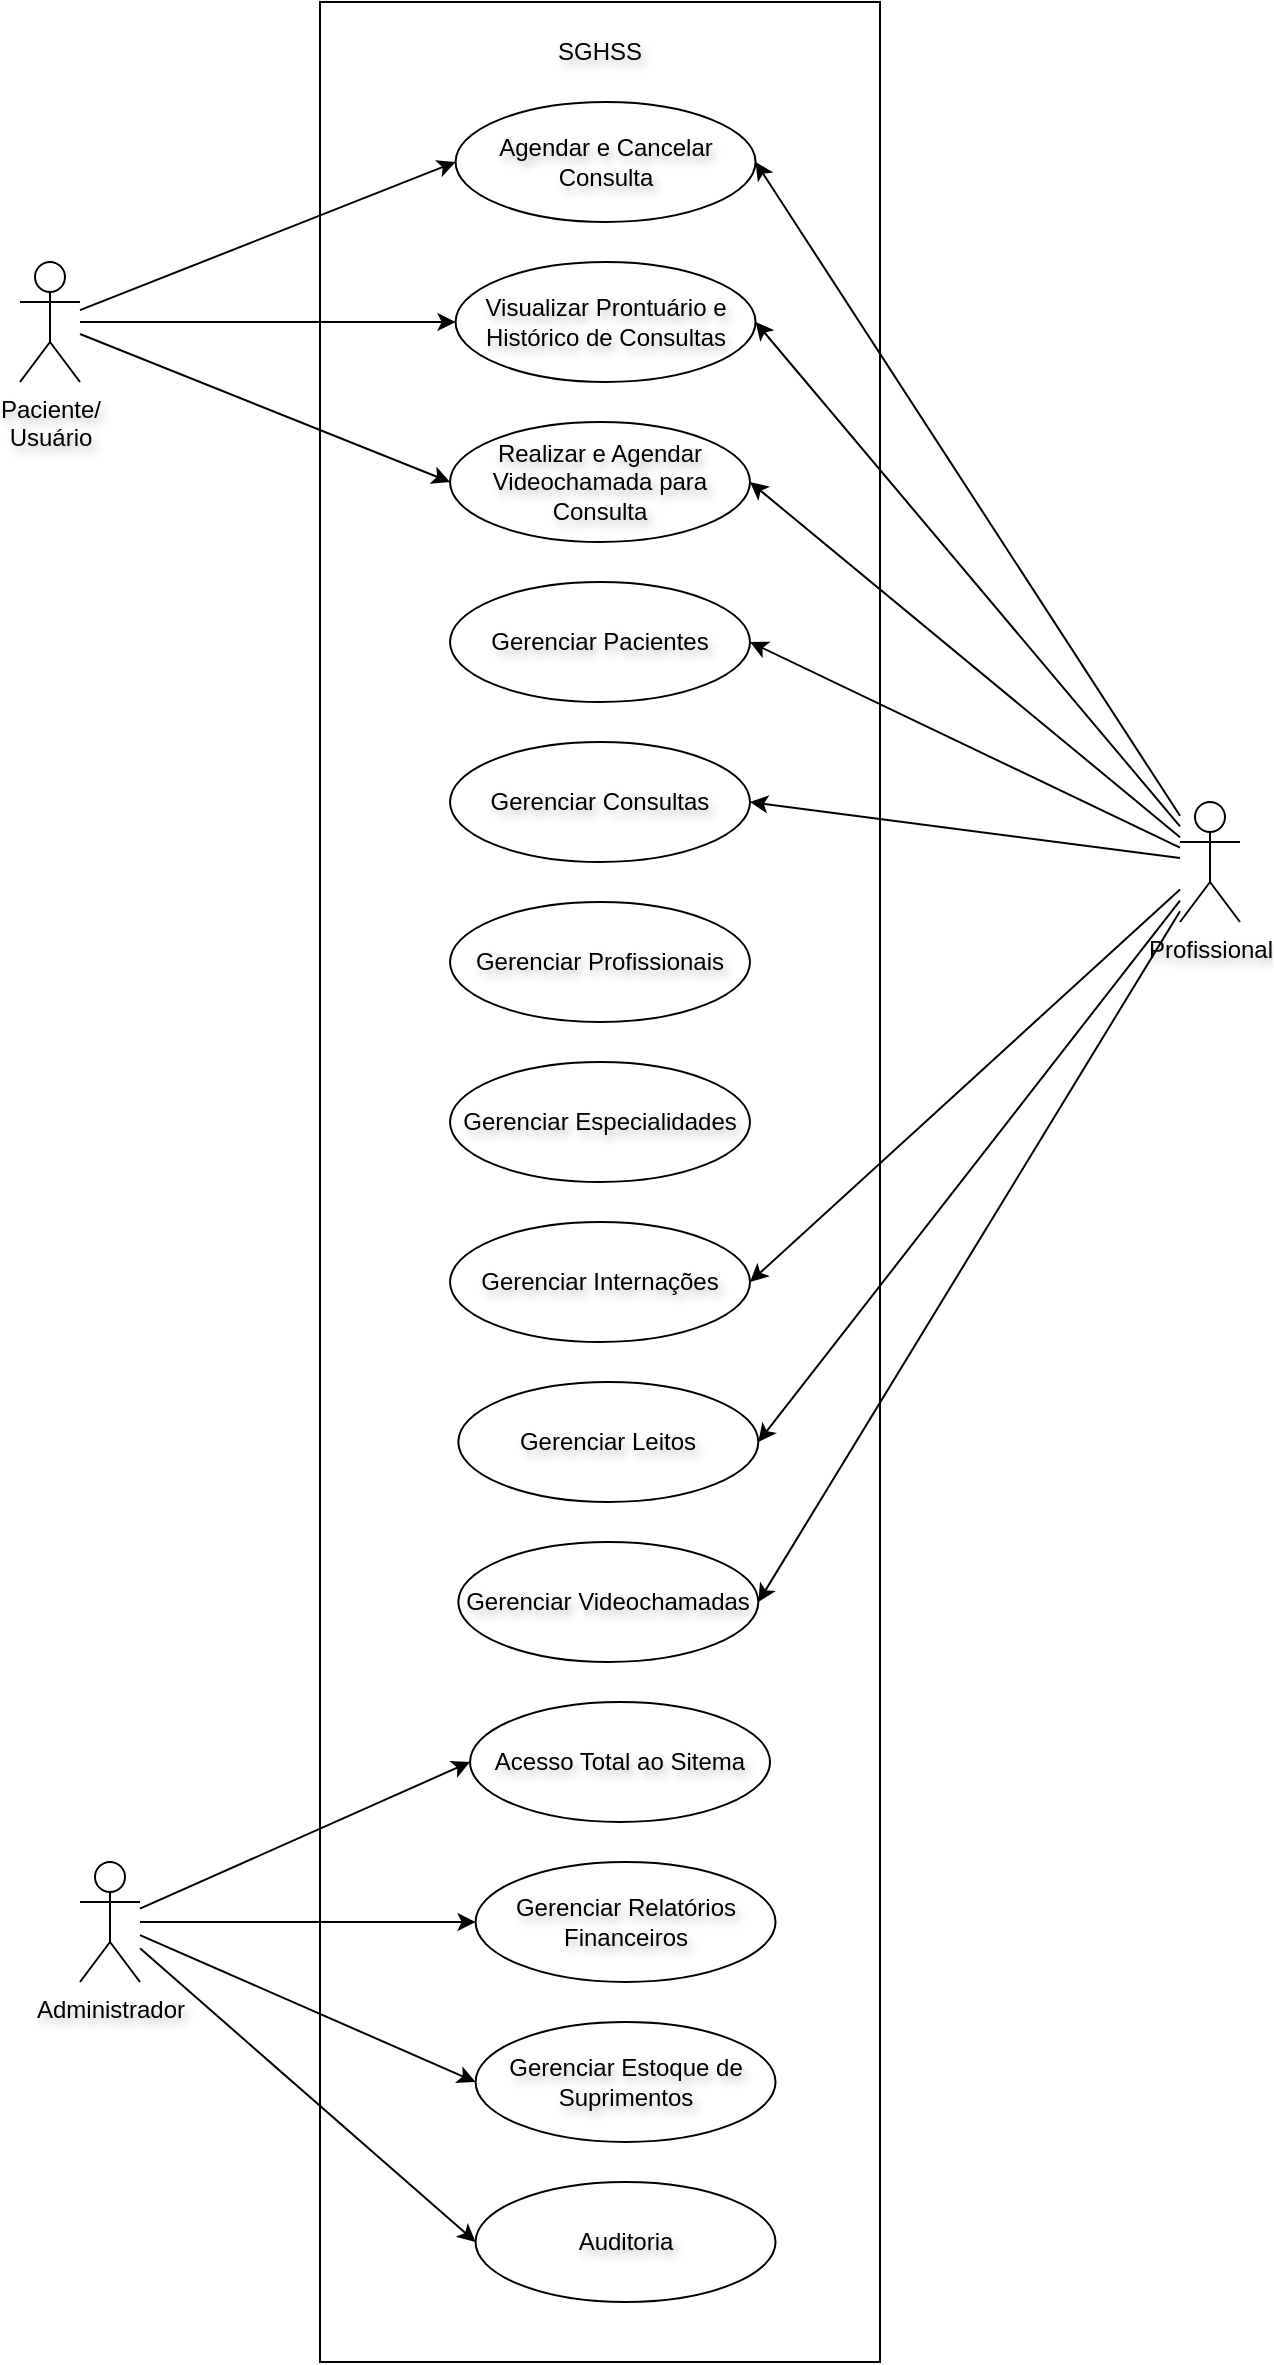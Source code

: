 <mxfile version="26.0.16" pages="3">
  <diagram id="SGHSS-UML" name="Casos de Uso">
    <mxGraphModel dx="2049" dy="1194" grid="1" gridSize="10" guides="1" tooltips="1" connect="1" arrows="1" fold="1" page="1" pageScale="1" pageWidth="1280" pageHeight="720" background="#FFFFFF" math="0" shadow="0">
      <root>
        <mxCell id="0" />
        <mxCell id="1" parent="0" />
        <mxCell id="Sistema" value="" style="shape=rectangle;whiteSpace=wrap;html=1;rounded=0;fillColor=none;container=0;textShadow=1;" parent="1" vertex="1">
          <mxGeometry x="485" y="60" width="280" height="1180" as="geometry" />
        </mxCell>
        <mxCell id="r-8o18aVzDsnnNjUOVpe-4" value="Paciente/&lt;br&gt;Usuário" style="shape=umlActor;verticalLabelPosition=bottom;verticalAlign=top;html=1;outlineConnect=0;fillColor=none;textShadow=1;" parent="1" vertex="1">
          <mxGeometry x="335" y="190" width="30" height="60" as="geometry" />
        </mxCell>
        <mxCell id="r-8o18aVzDsnnNjUOVpe-6" value="Administrador" style="shape=umlActor;verticalLabelPosition=bottom;verticalAlign=top;html=1;outlineConnect=0;fillColor=none;textShadow=1;" parent="1" vertex="1">
          <mxGeometry x="365" y="990" width="30" height="60" as="geometry" />
        </mxCell>
        <mxCell id="r-8o18aVzDsnnNjUOVpe-7" value="Profissional" style="shape=umlActor;verticalLabelPosition=bottom;verticalAlign=top;html=1;outlineConnect=0;fillColor=none;textShadow=1;" parent="1" vertex="1">
          <mxGeometry x="915" y="460" width="30" height="60" as="geometry" />
        </mxCell>
        <mxCell id="r-8o18aVzDsnnNjUOVpe-11" value="" style="endArrow=classic;html=1;rounded=0;entryX=0;entryY=0.5;entryDx=0;entryDy=0;textShadow=1;" parent="1" source="r-8o18aVzDsnnNjUOVpe-4" target="AgendarConsulta" edge="1">
          <mxGeometry width="50" height="50" relative="1" as="geometry">
            <mxPoint x="465" y="160" as="sourcePoint" />
            <mxPoint x="515" y="110" as="targetPoint" />
          </mxGeometry>
        </mxCell>
        <mxCell id="AgendarConsulta" value="Agendar e Cancelar Consulta" style="ellipse;whiteSpace=wrap;html=1;textShadow=1;fillColor=none;" parent="1" vertex="1">
          <mxGeometry x="552.774" y="110" width="150" height="60" as="geometry" />
        </mxCell>
        <mxCell id="CancelarConsulta" value="Visualizar Prontuário e Histórico de Consultas" style="ellipse;whiteSpace=wrap;html=1;fillColor=none;textShadow=1;" parent="1" vertex="1">
          <mxGeometry x="552.774" y="190" width="150" height="60" as="geometry" />
        </mxCell>
        <mxCell id="r-8o18aVzDsnnNjUOVpe-2" value="SGHSS" style="text;html=1;align=center;verticalAlign=middle;whiteSpace=wrap;rounded=0;textShadow=1;" parent="1" vertex="1">
          <mxGeometry x="562.778" y="70" width="124.444" height="30" as="geometry" />
        </mxCell>
        <mxCell id="r-8o18aVzDsnnNjUOVpe-10" value="" style="endArrow=classic;html=1;rounded=0;textShadow=1;" parent="1" source="r-8o18aVzDsnnNjUOVpe-4" edge="1">
          <mxGeometry width="50" height="50" relative="1" as="geometry">
            <mxPoint x="502.77" y="270" as="sourcePoint" />
            <mxPoint x="552.77" y="220" as="targetPoint" />
          </mxGeometry>
        </mxCell>
        <mxCell id="r-8o18aVzDsnnNjUOVpe-12" value="Gerenciar Consultas" style="ellipse;whiteSpace=wrap;html=1;textShadow=1;fillColor=none;" parent="1" vertex="1">
          <mxGeometry x="550.004" y="430" width="150" height="60" as="geometry" />
        </mxCell>
        <mxCell id="r-8o18aVzDsnnNjUOVpe-13" value="Gerenciar Pacientes" style="ellipse;whiteSpace=wrap;html=1;fillColor=none;textShadow=1;" parent="1" vertex="1">
          <mxGeometry x="550.004" y="350" width="150" height="60" as="geometry" />
        </mxCell>
        <mxCell id="r-8o18aVzDsnnNjUOVpe-20" value="Auditoria" style="ellipse;whiteSpace=wrap;html=1;direction=east;fillColor=none;textShadow=1;" parent="1" vertex="1">
          <mxGeometry x="562.774" y="1150" width="150" height="60" as="geometry" />
        </mxCell>
        <mxCell id="r-8o18aVzDsnnNjUOVpe-21" value="Gerenciar Estoque de Suprimentos" style="ellipse;whiteSpace=wrap;html=1;fillColor=none;direction=east;textShadow=1;" parent="1" vertex="1">
          <mxGeometry x="562.774" y="1070" width="150" height="60" as="geometry" />
        </mxCell>
        <mxCell id="r-8o18aVzDsnnNjUOVpe-24" value="Realizar e Agendar Videochamada para Consulta" style="ellipse;whiteSpace=wrap;html=1;textShadow=1;fillColor=none;" parent="1" vertex="1">
          <mxGeometry x="550.004" y="270" width="150" height="60" as="geometry" />
        </mxCell>
        <mxCell id="r-8o18aVzDsnnNjUOVpe-25" value="Gerenciar&amp;nbsp;&lt;span style=&quot;background-color: transparent; color: light-dark(rgb(0, 0, 0), rgb(255, 255, 255));&quot;&gt;Videochamadas&lt;/span&gt;" style="ellipse;whiteSpace=wrap;html=1;fillColor=none;textShadow=1;" parent="1" vertex="1">
          <mxGeometry x="554.164" y="830" width="150" height="60" as="geometry" />
        </mxCell>
        <mxCell id="r-8o18aVzDsnnNjUOVpe-26" value="" style="endArrow=classic;html=1;rounded=0;entryX=1;entryY=0.5;entryDx=0;entryDy=0;textShadow=1;" parent="1" source="r-8o18aVzDsnnNjUOVpe-7" target="r-8o18aVzDsnnNjUOVpe-13" edge="1">
          <mxGeometry width="50" height="50" relative="1" as="geometry">
            <mxPoint x="787" y="330" as="sourcePoint" />
            <mxPoint x="944.77" y="403" as="targetPoint" />
          </mxGeometry>
        </mxCell>
        <mxCell id="r-8o18aVzDsnnNjUOVpe-27" value="" style="endArrow=classic;html=1;rounded=0;entryX=1;entryY=0.5;entryDx=0;entryDy=0;textShadow=1;" parent="1" source="r-8o18aVzDsnnNjUOVpe-7" target="r-8o18aVzDsnnNjUOVpe-12" edge="1">
          <mxGeometry width="50" height="50" relative="1" as="geometry">
            <mxPoint x="685" y="340" as="sourcePoint" />
            <mxPoint x="832.774" y="340" as="targetPoint" />
          </mxGeometry>
        </mxCell>
        <mxCell id="r-8o18aVzDsnnNjUOVpe-28" value="" style="endArrow=classic;html=1;rounded=0;entryX=1;entryY=0.5;entryDx=0;entryDy=0;textShadow=1;" parent="1" source="r-8o18aVzDsnnNjUOVpe-7" target="CancelarConsulta" edge="1">
          <mxGeometry width="50" height="50" relative="1" as="geometry">
            <mxPoint x="555" y="290" as="sourcePoint" />
            <mxPoint x="702.774" y="220" as="targetPoint" />
          </mxGeometry>
        </mxCell>
        <mxCell id="r-8o18aVzDsnnNjUOVpe-29" value="" style="endArrow=classic;html=1;rounded=0;entryX=1;entryY=0.5;entryDx=0;entryDy=0;textShadow=1;" parent="1" source="r-8o18aVzDsnnNjUOVpe-7" target="AgendarConsulta" edge="1">
          <mxGeometry width="50" height="50" relative="1" as="geometry">
            <mxPoint x="415" y="460" as="sourcePoint" />
            <mxPoint x="563" y="390" as="targetPoint" />
          </mxGeometry>
        </mxCell>
        <mxCell id="r-8o18aVzDsnnNjUOVpe-31" value="" style="endArrow=classic;html=1;rounded=0;entryX=1;entryY=0.5;entryDx=0;entryDy=0;textShadow=1;" parent="1" source="r-8o18aVzDsnnNjUOVpe-7" target="r-8o18aVzDsnnNjUOVpe-24" edge="1">
          <mxGeometry width="50" height="50" relative="1" as="geometry">
            <mxPoint x="845" y="255" as="sourcePoint" />
            <mxPoint x="713" y="390" as="targetPoint" />
          </mxGeometry>
        </mxCell>
        <mxCell id="r-8o18aVzDsnnNjUOVpe-32" value="" style="endArrow=classic;html=1;rounded=0;entryX=1;entryY=0.5;entryDx=0;entryDy=0;textShadow=1;" parent="1" source="r-8o18aVzDsnnNjUOVpe-7" target="r-8o18aVzDsnnNjUOVpe-25" edge="1">
          <mxGeometry width="50" height="50" relative="1" as="geometry">
            <mxPoint x="855" y="390" as="sourcePoint" />
            <mxPoint x="723" y="525" as="targetPoint" />
          </mxGeometry>
        </mxCell>
        <mxCell id="r-8o18aVzDsnnNjUOVpe-33" value="" style="endArrow=classic;html=1;rounded=0;entryX=0;entryY=0.5;entryDx=0;entryDy=0;textShadow=1;" parent="1" source="r-8o18aVzDsnnNjUOVpe-4" target="r-8o18aVzDsnnNjUOVpe-24" edge="1">
          <mxGeometry width="50" height="50" relative="1" as="geometry">
            <mxPoint x="375" y="313" as="sourcePoint" />
            <mxPoint x="532.77" y="450" as="targetPoint" />
          </mxGeometry>
        </mxCell>
        <mxCell id="r-8o18aVzDsnnNjUOVpe-37" value="Gerenciar Relatórios Financeiros" style="ellipse;whiteSpace=wrap;html=1;direction=east;fillColor=none;textShadow=1;" parent="1" vertex="1">
          <mxGeometry x="562.774" y="990" width="150" height="60" as="geometry" />
        </mxCell>
        <mxCell id="r-8o18aVzDsnnNjUOVpe-38" value="Gerenciar Leitos" style="ellipse;whiteSpace=wrap;html=1;fillColor=none;direction=east;textShadow=1;" parent="1" vertex="1">
          <mxGeometry x="554.164" y="750" width="150" height="60" as="geometry" />
        </mxCell>
        <mxCell id="r-8o18aVzDsnnNjUOVpe-39" value="" style="endArrow=classic;html=1;rounded=0;entryX=1;entryY=0.5;entryDx=0;entryDy=0;textShadow=1;" parent="1" source="r-8o18aVzDsnnNjUOVpe-7" target="r-8o18aVzDsnnNjUOVpe-38" edge="1">
          <mxGeometry width="50" height="50" relative="1" as="geometry">
            <mxPoint x="835" y="550" as="sourcePoint" />
            <mxPoint x="885" y="500" as="targetPoint" />
          </mxGeometry>
        </mxCell>
        <mxCell id="r-8o18aVzDsnnNjUOVpe-40" value="" style="endArrow=classic;html=1;rounded=0;entryX=0;entryY=0.5;entryDx=0;entryDy=0;textShadow=1;" parent="1" source="r-8o18aVzDsnnNjUOVpe-6" target="r-8o18aVzDsnnNjUOVpe-20" edge="1">
          <mxGeometry width="50" height="50" relative="1" as="geometry">
            <mxPoint x="435" y="960" as="sourcePoint" />
            <mxPoint x="485" y="910" as="targetPoint" />
          </mxGeometry>
        </mxCell>
        <mxCell id="r-8o18aVzDsnnNjUOVpe-41" value="" style="endArrow=classic;html=1;rounded=0;entryX=0;entryY=0.5;entryDx=0;entryDy=0;textShadow=1;" parent="1" source="r-8o18aVzDsnnNjUOVpe-6" target="r-8o18aVzDsnnNjUOVpe-21" edge="1">
          <mxGeometry width="50" height="50" relative="1" as="geometry">
            <mxPoint x="425" y="910" as="sourcePoint" />
            <mxPoint x="475" y="860" as="targetPoint" />
          </mxGeometry>
        </mxCell>
        <mxCell id="r-8o18aVzDsnnNjUOVpe-42" value="" style="endArrow=classic;html=1;rounded=0;entryX=0;entryY=0.5;entryDx=0;entryDy=0;textShadow=1;" parent="1" source="r-8o18aVzDsnnNjUOVpe-6" target="r-8o18aVzDsnnNjUOVpe-37" edge="1">
          <mxGeometry width="50" height="50" relative="1" as="geometry">
            <mxPoint x="405" y="880" as="sourcePoint" />
            <mxPoint x="455" y="830" as="targetPoint" />
          </mxGeometry>
        </mxCell>
        <mxCell id="r-8o18aVzDsnnNjUOVpe-43" value="Gerenciar Internações" style="ellipse;whiteSpace=wrap;html=1;fillColor=none;direction=east;textShadow=1;" parent="1" vertex="1">
          <mxGeometry x="550.004" y="670" width="150" height="60" as="geometry" />
        </mxCell>
        <mxCell id="r-8o18aVzDsnnNjUOVpe-45" value="" style="endArrow=classic;html=1;rounded=0;entryX=1;entryY=0.5;entryDx=0;entryDy=0;textShadow=1;" parent="1" source="r-8o18aVzDsnnNjUOVpe-7" target="r-8o18aVzDsnnNjUOVpe-43" edge="1">
          <mxGeometry width="50" height="50" relative="1" as="geometry">
            <mxPoint x="835" y="750" as="sourcePoint" />
            <mxPoint x="885" y="700" as="targetPoint" />
          </mxGeometry>
        </mxCell>
        <mxCell id="r-8o18aVzDsnnNjUOVpe-47" value="Acesso Total ao Sitema" style="ellipse;whiteSpace=wrap;html=1;direction=east;fillColor=none;textShadow=1;" parent="1" vertex="1">
          <mxGeometry x="560.004" y="910" width="150" height="60" as="geometry" />
        </mxCell>
        <mxCell id="r-8o18aVzDsnnNjUOVpe-48" value="" style="endArrow=classic;html=1;rounded=0;entryX=0;entryY=0.5;entryDx=0;entryDy=0;textShadow=1;" parent="1" source="r-8o18aVzDsnnNjUOVpe-6" target="r-8o18aVzDsnnNjUOVpe-47" edge="1">
          <mxGeometry width="50" height="50" relative="1" as="geometry">
            <mxPoint x="395" y="980" as="sourcePoint" />
            <mxPoint x="563" y="980" as="targetPoint" />
          </mxGeometry>
        </mxCell>
        <mxCell id="r-8o18aVzDsnnNjUOVpe-49" value="Gerenciar Profissionais" style="ellipse;whiteSpace=wrap;html=1;fillColor=none;direction=east;textShadow=1;" parent="1" vertex="1">
          <mxGeometry x="550.004" y="510" width="150" height="60" as="geometry" />
        </mxCell>
        <mxCell id="r-8o18aVzDsnnNjUOVpe-50" value="Gerenciar Especialidades" style="ellipse;whiteSpace=wrap;html=1;fillColor=none;direction=east;textShadow=1;" parent="1" vertex="1">
          <mxGeometry x="550.004" y="590" width="150" height="60" as="geometry" />
        </mxCell>
      </root>
    </mxGraphModel>
  </diagram>
  <diagram id="fJp1SguRvbFse8xSKxNS" name="DER">
    <mxGraphModel dx="1434" dy="836" grid="1" gridSize="10" guides="1" tooltips="1" connect="1" arrows="1" fold="1" page="1" pageScale="1" pageWidth="827" pageHeight="1169" math="0" shadow="0">
      <root>
        <mxCell id="0" />
        <mxCell id="1" parent="0" />
        <mxCell id="1D2Ccu-RmPsHQYZAjSUT-7" value="Prontuario" style="swimlane;whiteSpace=wrap;html=1;textShadow=1;fillColor=none;" vertex="1" parent="1">
          <mxGeometry x="20" y="325" width="160" height="200" as="geometry" />
        </mxCell>
        <mxCell id="1D2Ccu-RmPsHQYZAjSUT-10" value="&#xa;id : Long&#xa;pacienteId : Long&#xa;historicoMedico : String&#xa;observacoes : String&#xa;diagnostico : String&#xa;tratamento : String&#xa;prescricoes : String&#xa;exames : String&#xa;dataAtualizacao : DateTime&#xa;createdAt : Timestamp&#xa;updatedAt : Timestamp" style="text;align=center;verticalAlign=middle;resizable=0;points=[];autosize=1;strokeColor=none;fillColor=none;textShadow=1;" vertex="1" parent="1D2Ccu-RmPsHQYZAjSUT-7">
          <mxGeometry x="5" y="10" width="150" height="190" as="geometry" />
        </mxCell>
        <mxCell id="1D2Ccu-RmPsHQYZAjSUT-15" style="edgeStyle=orthogonalEdgeStyle;rounded=0;orthogonalLoop=1;jettySize=auto;html=1;entryX=1;entryY=0.5;entryDx=0;entryDy=0;textShadow=1;" edge="1" parent="1" source="1D2Ccu-RmPsHQYZAjSUT-11" target="1D2Ccu-RmPsHQYZAjSUT-7">
          <mxGeometry relative="1" as="geometry" />
        </mxCell>
        <mxCell id="1D2Ccu-RmPsHQYZAjSUT-16" value="possui" style="edgeLabel;html=1;align=center;verticalAlign=middle;resizable=0;points=[];textShadow=0;labelBackgroundColor=default;" vertex="1" connectable="0" parent="1D2Ccu-RmPsHQYZAjSUT-15">
          <mxGeometry x="-0.029" relative="1" as="geometry">
            <mxPoint as="offset" />
          </mxGeometry>
        </mxCell>
        <mxCell id="JZYnXSNjtMz7RURk30GJ-1" value="1" style="edgeLabel;html=1;align=center;verticalAlign=middle;resizable=0;points=[];" vertex="1" connectable="0" parent="1D2Ccu-RmPsHQYZAjSUT-15">
          <mxGeometry x="-0.807" relative="1" as="geometry">
            <mxPoint as="offset" />
          </mxGeometry>
        </mxCell>
        <mxCell id="JZYnXSNjtMz7RURk30GJ-2" value="N" style="edgeLabel;html=1;align=center;verticalAlign=middle;resizable=0;points=[];" vertex="1" connectable="0" parent="1D2Ccu-RmPsHQYZAjSUT-15">
          <mxGeometry x="0.727" y="-2" relative="1" as="geometry">
            <mxPoint as="offset" />
          </mxGeometry>
        </mxCell>
        <mxCell id="1D2Ccu-RmPsHQYZAjSUT-23" style="edgeStyle=orthogonalEdgeStyle;rounded=0;orthogonalLoop=1;jettySize=auto;html=1;entryX=0.5;entryY=0;entryDx=0;entryDy=0;textShadow=1;" edge="1" parent="1" source="1D2Ccu-RmPsHQYZAjSUT-11" target="1D2Ccu-RmPsHQYZAjSUT-21">
          <mxGeometry relative="1" as="geometry" />
        </mxCell>
        <mxCell id="1D2Ccu-RmPsHQYZAjSUT-24" value="ocorre" style="edgeLabel;html=1;align=center;verticalAlign=middle;resizable=0;points=[];textShadow=0;labelBackgroundColor=default;" vertex="1" connectable="0" parent="1D2Ccu-RmPsHQYZAjSUT-23">
          <mxGeometry x="0.032" relative="1" as="geometry">
            <mxPoint as="offset" />
          </mxGeometry>
        </mxCell>
        <mxCell id="JZYnXSNjtMz7RURk30GJ-5" value="1" style="edgeLabel;html=1;align=center;verticalAlign=middle;resizable=0;points=[];" vertex="1" connectable="0" parent="1D2Ccu-RmPsHQYZAjSUT-23">
          <mxGeometry x="-0.787" y="-1" relative="1" as="geometry">
            <mxPoint as="offset" />
          </mxGeometry>
        </mxCell>
        <mxCell id="JZYnXSNjtMz7RURk30GJ-6" value="N" style="edgeLabel;html=1;align=center;verticalAlign=middle;resizable=0;points=[];" vertex="1" connectable="0" parent="1D2Ccu-RmPsHQYZAjSUT-23">
          <mxGeometry x="0.636" y="-2" relative="1" as="geometry">
            <mxPoint as="offset" />
          </mxGeometry>
        </mxCell>
        <mxCell id="1D2Ccu-RmPsHQYZAjSUT-48" style="edgeStyle=orthogonalEdgeStyle;rounded=0;orthogonalLoop=1;jettySize=auto;html=1;entryX=0.5;entryY=0;entryDx=0;entryDy=0;textShadow=1;" edge="1" parent="1" source="1D2Ccu-RmPsHQYZAjSUT-11" target="1D2Ccu-RmPsHQYZAjSUT-42">
          <mxGeometry relative="1" as="geometry" />
        </mxCell>
        <mxCell id="1D2Ccu-RmPsHQYZAjSUT-49" value="realiza" style="edgeLabel;html=1;align=center;verticalAlign=middle;resizable=0;points=[];textShadow=0;labelBackgroundColor=default;" vertex="1" connectable="0" parent="1D2Ccu-RmPsHQYZAjSUT-48">
          <mxGeometry x="0.383" relative="1" as="geometry">
            <mxPoint as="offset" />
          </mxGeometry>
        </mxCell>
        <mxCell id="JZYnXSNjtMz7RURk30GJ-3" value="1" style="edgeLabel;html=1;align=center;verticalAlign=middle;resizable=0;points=[];" vertex="1" connectable="0" parent="1D2Ccu-RmPsHQYZAjSUT-48">
          <mxGeometry x="-0.929" y="-1" relative="1" as="geometry">
            <mxPoint as="offset" />
          </mxGeometry>
        </mxCell>
        <mxCell id="JZYnXSNjtMz7RURk30GJ-4" value="N" style="edgeLabel;html=1;align=center;verticalAlign=middle;resizable=0;points=[];" vertex="1" connectable="0" parent="1D2Ccu-RmPsHQYZAjSUT-48">
          <mxGeometry x="0.836" y="-1" relative="1" as="geometry">
            <mxPoint as="offset" />
          </mxGeometry>
        </mxCell>
        <mxCell id="1D2Ccu-RmPsHQYZAjSUT-11" value="Paciente" style="swimlane;whiteSpace=wrap;html=1;textShadow=1;fillColor=none;" vertex="1" parent="1">
          <mxGeometry x="280" y="350" width="160" height="150" as="geometry" />
        </mxCell>
        <mxCell id="1D2Ccu-RmPsHQYZAjSUT-12" value="id : Long&#xa;nome : String&#xa;cpf : String&#xa;dataNascimento : Date&#xa;telefone : String&#xa;createdAt : Timestamp&#xa;updatedAt : Timestamp" style="text;align=center;verticalAlign=middle;resizable=0;points=[];autosize=1;strokeColor=none;fillColor=none;textShadow=1;" vertex="1" parent="1D2Ccu-RmPsHQYZAjSUT-11">
          <mxGeometry x="5" y="30" width="150" height="110" as="geometry" />
        </mxCell>
        <mxCell id="1D2Ccu-RmPsHQYZAjSUT-19" style="edgeStyle=orthogonalEdgeStyle;rounded=0;orthogonalLoop=1;jettySize=auto;html=1;entryX=0;entryY=0.5;entryDx=0;entryDy=0;textShadow=1;" edge="1" parent="1" source="1D2Ccu-RmPsHQYZAjSUT-13" target="1D2Ccu-RmPsHQYZAjSUT-17">
          <mxGeometry relative="1" as="geometry" />
        </mxCell>
        <mxCell id="1D2Ccu-RmPsHQYZAjSUT-20" value="gera" style="edgeLabel;html=1;align=center;verticalAlign=middle;resizable=0;points=[];textShadow=0;labelBackgroundColor=default;" vertex="1" connectable="0" parent="1D2Ccu-RmPsHQYZAjSUT-19">
          <mxGeometry y="3" relative="1" as="geometry">
            <mxPoint as="offset" />
          </mxGeometry>
        </mxCell>
        <mxCell id="JZYnXSNjtMz7RURk30GJ-16" value="1" style="edgeLabel;html=1;align=center;verticalAlign=middle;resizable=0;points=[];" vertex="1" connectable="0" parent="1D2Ccu-RmPsHQYZAjSUT-19">
          <mxGeometry x="-0.871" y="1" relative="1" as="geometry">
            <mxPoint as="offset" />
          </mxGeometry>
        </mxCell>
        <mxCell id="JZYnXSNjtMz7RURk30GJ-17" value="N" style="edgeLabel;html=1;align=center;verticalAlign=middle;resizable=0;points=[];" vertex="1" connectable="0" parent="1D2Ccu-RmPsHQYZAjSUT-19">
          <mxGeometry x="0.784" y="1" relative="1" as="geometry">
            <mxPoint as="offset" />
          </mxGeometry>
        </mxCell>
        <mxCell id="1D2Ccu-RmPsHQYZAjSUT-13" value="Usuario" style="swimlane;whiteSpace=wrap;html=1;textShadow=1;fillColor=none;" vertex="1" parent="1">
          <mxGeometry x="210" y="90" width="160" height="160" as="geometry" />
        </mxCell>
        <mxCell id="1D2Ccu-RmPsHQYZAjSUT-14" value="id : Long&#xa;username : String&#xa;password : String&#xa;perfil : Enum&#xa;profissionalId : Long&#xa;pacienteId : Long&#xa;createdAt : Timestamp&#xa;updatedAt : Timestamp" style="text;align=center;verticalAlign=middle;resizable=0;points=[];autosize=1;strokeColor=none;fillColor=none;textShadow=1;" vertex="1" parent="1D2Ccu-RmPsHQYZAjSUT-13">
          <mxGeometry x="5" y="25" width="150" height="130" as="geometry" />
        </mxCell>
        <mxCell id="1D2Ccu-RmPsHQYZAjSUT-17" value="Auditoria" style="swimlane;whiteSpace=wrap;html=1;textShadow=1;fillColor=none;" vertex="1" parent="1">
          <mxGeometry x="530" y="90" width="160" height="160" as="geometry">
            <mxRectangle x="660" y="-100" width="90" height="30" as="alternateBounds" />
          </mxGeometry>
        </mxCell>
        <mxCell id="1D2Ccu-RmPsHQYZAjSUT-18" value="id : Long&#xa;username : String&#xa;password : String&#xa;perfil : Enum&#xa;profissionalId : Long&#xa;pacienteId : Long&#xa;createdAt : Timestamp&#xa;updatedAt : Timestamp" style="text;align=center;verticalAlign=middle;resizable=0;points=[];autosize=1;strokeColor=none;fillColor=none;textShadow=1;" vertex="1" parent="1D2Ccu-RmPsHQYZAjSUT-17">
          <mxGeometry x="5" y="25" width="150" height="130" as="geometry" />
        </mxCell>
        <mxCell id="1D2Ccu-RmPsHQYZAjSUT-28" style="edgeStyle=orthogonalEdgeStyle;rounded=0;orthogonalLoop=1;jettySize=auto;html=1;entryX=1;entryY=0.5;entryDx=0;entryDy=0;textShadow=1;" edge="1" parent="1" source="1D2Ccu-RmPsHQYZAjSUT-21" target="1D2Ccu-RmPsHQYZAjSUT-25">
          <mxGeometry relative="1" as="geometry" />
        </mxCell>
        <mxCell id="1D2Ccu-RmPsHQYZAjSUT-29" value="ocupa" style="edgeLabel;html=1;align=center;verticalAlign=middle;resizable=0;points=[];textShadow=0;labelBackgroundColor=default;" vertex="1" connectable="0" parent="1D2Ccu-RmPsHQYZAjSUT-28">
          <mxGeometry x="0.013" y="1" relative="1" as="geometry">
            <mxPoint as="offset" />
          </mxGeometry>
        </mxCell>
        <mxCell id="JZYnXSNjtMz7RURk30GJ-18" value="N" style="edgeLabel;html=1;align=center;verticalAlign=middle;resizable=0;points=[];" vertex="1" connectable="0" parent="1D2Ccu-RmPsHQYZAjSUT-28">
          <mxGeometry x="-0.839" y="1" relative="1" as="geometry">
            <mxPoint as="offset" />
          </mxGeometry>
        </mxCell>
        <mxCell id="JZYnXSNjtMz7RURk30GJ-19" value="1" style="edgeLabel;html=1;align=center;verticalAlign=middle;resizable=0;points=[];" vertex="1" connectable="0" parent="1D2Ccu-RmPsHQYZAjSUT-28">
          <mxGeometry x="0.717" y="1" relative="1" as="geometry">
            <mxPoint as="offset" />
          </mxGeometry>
        </mxCell>
        <mxCell id="1D2Ccu-RmPsHQYZAjSUT-21" value="Internacao" style="swimlane;whiteSpace=wrap;html=1;textShadow=1;fillColor=none;" vertex="1" parent="1">
          <mxGeometry x="280" y="595" width="160" height="150" as="geometry" />
        </mxCell>
        <mxCell id="1D2Ccu-RmPsHQYZAjSUT-22" value="id : Long&#xa;pacienteId : Long&#xa;leitoId : Long&#xa;profissionalId : Long&#xa;dataEntrada : DateTime&#xa;dataSaida : DateTime" style="text;align=center;verticalAlign=middle;resizable=0;points=[];autosize=1;strokeColor=none;fillColor=none;textShadow=1;" vertex="1" parent="1D2Ccu-RmPsHQYZAjSUT-21">
          <mxGeometry x="5" y="35" width="150" height="100" as="geometry" />
        </mxCell>
        <mxCell id="1D2Ccu-RmPsHQYZAjSUT-25" value="Leito" style="swimlane;whiteSpace=wrap;html=1;textShadow=1;fillColor=none;" vertex="1" parent="1">
          <mxGeometry x="40" y="620" width="120" height="100" as="geometry" />
        </mxCell>
        <mxCell id="1D2Ccu-RmPsHQYZAjSUT-26" value="id : Long&#xa;numero : String&#xa;status : Enum" style="text;align=center;verticalAlign=middle;resizable=0;points=[];autosize=1;strokeColor=none;fillColor=none;textShadow=1;" vertex="1" parent="1D2Ccu-RmPsHQYZAjSUT-25">
          <mxGeometry x="5" y="30" width="110" height="60" as="geometry" />
        </mxCell>
        <mxCell id="1D2Ccu-RmPsHQYZAjSUT-32" style="edgeStyle=orthogonalEdgeStyle;rounded=0;orthogonalLoop=1;jettySize=auto;html=1;entryX=0.5;entryY=1;entryDx=0;entryDy=0;exitX=0.5;exitY=0;exitDx=0;exitDy=0;textShadow=1;" edge="1" parent="1" source="1D2Ccu-RmPsHQYZAjSUT-30" target="1D2Ccu-RmPsHQYZAjSUT-21">
          <mxGeometry relative="1" as="geometry" />
        </mxCell>
        <mxCell id="1D2Ccu-RmPsHQYZAjSUT-37" value="supervisiona" style="edgeLabel;html=1;align=center;verticalAlign=middle;resizable=0;points=[];textShadow=0;labelBackgroundColor=default;" vertex="1" connectable="0" parent="1D2Ccu-RmPsHQYZAjSUT-32">
          <mxGeometry x="0.38" y="-2" relative="1" as="geometry">
            <mxPoint as="offset" />
          </mxGeometry>
        </mxCell>
        <mxCell id="JZYnXSNjtMz7RURk30GJ-7" value="1" style="edgeLabel;html=1;align=center;verticalAlign=middle;resizable=0;points=[];" vertex="1" connectable="0" parent="1D2Ccu-RmPsHQYZAjSUT-32">
          <mxGeometry x="-0.903" relative="1" as="geometry">
            <mxPoint as="offset" />
          </mxGeometry>
        </mxCell>
        <mxCell id="JZYnXSNjtMz7RURk30GJ-8" value="N" style="edgeLabel;html=1;align=center;verticalAlign=middle;resizable=0;points=[];" vertex="1" connectable="0" parent="1D2Ccu-RmPsHQYZAjSUT-32">
          <mxGeometry x="0.871" relative="1" as="geometry">
            <mxPoint as="offset" />
          </mxGeometry>
        </mxCell>
        <mxCell id="1D2Ccu-RmPsHQYZAjSUT-52" style="edgeStyle=orthogonalEdgeStyle;rounded=0;orthogonalLoop=1;jettySize=auto;html=1;entryX=0.5;entryY=1;entryDx=0;entryDy=0;textShadow=1;" edge="1" parent="1" source="1D2Ccu-RmPsHQYZAjSUT-30" target="1D2Ccu-RmPsHQYZAjSUT-42">
          <mxGeometry relative="1" as="geometry" />
        </mxCell>
        <mxCell id="1D2Ccu-RmPsHQYZAjSUT-53" value="atende" style="edgeLabel;html=1;align=center;verticalAlign=middle;resizable=0;points=[];textShadow=0;labelBackgroundColor=default;" vertex="1" connectable="0" parent="1D2Ccu-RmPsHQYZAjSUT-52">
          <mxGeometry x="-0.241" y="-2" relative="1" as="geometry">
            <mxPoint as="offset" />
          </mxGeometry>
        </mxCell>
        <mxCell id="JZYnXSNjtMz7RURk30GJ-9" value="1" style="edgeLabel;html=1;align=center;verticalAlign=middle;resizable=0;points=[];" vertex="1" connectable="0" parent="1D2Ccu-RmPsHQYZAjSUT-52">
          <mxGeometry x="-0.955" y="1" relative="1" as="geometry">
            <mxPoint as="offset" />
          </mxGeometry>
        </mxCell>
        <mxCell id="JZYnXSNjtMz7RURk30GJ-10" value="N" style="edgeLabel;html=1;align=center;verticalAlign=middle;resizable=0;points=[];" vertex="1" connectable="0" parent="1D2Ccu-RmPsHQYZAjSUT-52">
          <mxGeometry x="0.93" y="-1" relative="1" as="geometry">
            <mxPoint as="offset" />
          </mxGeometry>
        </mxCell>
        <mxCell id="1D2Ccu-RmPsHQYZAjSUT-30" value="Profissional" style="swimlane;whiteSpace=wrap;html=1;textShadow=1;fillColor=none;" vertex="1" parent="1">
          <mxGeometry x="120" y="805" width="160" height="150" as="geometry" />
        </mxCell>
        <mxCell id="1D2Ccu-RmPsHQYZAjSUT-31" value="id : Long&#xa;nome : String&#xa;cargo : String&#xa;registroProf : String&#xa;especialidadeId : Long&#xa;createdAt : Timestamp&#xa;updatedAt : Timestamp" style="text;align=center;verticalAlign=middle;resizable=0;points=[];autosize=1;strokeColor=none;fillColor=none;textShadow=1;" vertex="1" parent="1D2Ccu-RmPsHQYZAjSUT-30">
          <mxGeometry x="5" y="30" width="150" height="110" as="geometry" />
        </mxCell>
        <mxCell id="1D2Ccu-RmPsHQYZAjSUT-33" value="Especialidade" style="swimlane;whiteSpace=wrap;html=1;textShadow=1;fillColor=none;" vertex="1" parent="1">
          <mxGeometry x="140" y="1030" width="120" height="100" as="geometry" />
        </mxCell>
        <mxCell id="1D2Ccu-RmPsHQYZAjSUT-34" value="id : Long&#xa;nome : String&#xa;descricao : String" style="text;align=center;verticalAlign=middle;resizable=0;points=[];autosize=1;strokeColor=none;fillColor=none;textShadow=1;" vertex="1" parent="1D2Ccu-RmPsHQYZAjSUT-33">
          <mxGeometry y="30" width="120" height="60" as="geometry" />
        </mxCell>
        <mxCell id="1D2Ccu-RmPsHQYZAjSUT-35" style="edgeStyle=orthogonalEdgeStyle;rounded=0;orthogonalLoop=1;jettySize=auto;html=1;entryX=0.5;entryY=1;entryDx=0;entryDy=0;textShadow=1;exitX=0.5;exitY=0;exitDx=0;exitDy=0;" edge="1" parent="1" source="1D2Ccu-RmPsHQYZAjSUT-33" target="1D2Ccu-RmPsHQYZAjSUT-30">
          <mxGeometry relative="1" as="geometry">
            <mxPoint x="170" y="990" as="sourcePoint" />
          </mxGeometry>
        </mxCell>
        <mxCell id="1D2Ccu-RmPsHQYZAjSUT-36" value="tem" style="edgeLabel;html=1;align=center;verticalAlign=middle;resizable=0;points=[];textShadow=0;labelBackgroundColor=default;" vertex="1" connectable="0" parent="1D2Ccu-RmPsHQYZAjSUT-35">
          <mxGeometry x="0.029" y="1" relative="1" as="geometry">
            <mxPoint as="offset" />
          </mxGeometry>
        </mxCell>
        <mxCell id="JZYnXSNjtMz7RURk30GJ-11" value="1" style="edgeLabel;html=1;align=center;verticalAlign=middle;resizable=0;points=[];" vertex="1" connectable="0" parent="1D2Ccu-RmPsHQYZAjSUT-35">
          <mxGeometry x="-0.75" y="1" relative="1" as="geometry">
            <mxPoint as="offset" />
          </mxGeometry>
        </mxCell>
        <mxCell id="JZYnXSNjtMz7RURk30GJ-12" value="1" style="edgeLabel;html=1;align=center;verticalAlign=middle;resizable=0;points=[];" vertex="1" connectable="0" parent="1D2Ccu-RmPsHQYZAjSUT-35">
          <mxGeometry x="0.558" relative="1" as="geometry">
            <mxPoint as="offset" />
          </mxGeometry>
        </mxCell>
        <mxCell id="JZYnXSNjtMz7RURk30GJ-13" value="N" style="edgeLabel;html=1;align=center;verticalAlign=middle;resizable=0;points=[];" vertex="1" connectable="0" parent="1D2Ccu-RmPsHQYZAjSUT-35">
          <mxGeometry x="0.572" y="-1" relative="1" as="geometry">
            <mxPoint as="offset" />
          </mxGeometry>
        </mxCell>
        <mxCell id="1D2Ccu-RmPsHQYZAjSUT-38" value="RelatorioFinanceiro" style="swimlane;whiteSpace=wrap;html=1;textShadow=1;fillColor=none;" vertex="1" parent="1">
          <mxGeometry x="370" y="940" width="165" height="150" as="geometry" />
        </mxCell>
        <mxCell id="1D2Ccu-RmPsHQYZAjSUT-39" value="id : Long&#xa;titulo : String&#xa;dataCriacao : DateTime&#xa;descricao : String&#xa;entradaDecimal : Decimal&#xa;despesasDecimal : Decimal&#xa;valorTotal : Double" style="text;align=center;verticalAlign=middle;resizable=0;points=[];autosize=1;strokeColor=none;fillColor=none;textShadow=1;" vertex="1" parent="1D2Ccu-RmPsHQYZAjSUT-38">
          <mxGeometry x="-5" y="30" width="170" height="110" as="geometry" />
        </mxCell>
        <mxCell id="1D2Ccu-RmPsHQYZAjSUT-46" style="edgeStyle=orthogonalEdgeStyle;rounded=0;orthogonalLoop=1;jettySize=auto;html=1;entryX=0.5;entryY=0;entryDx=0;entryDy=0;exitX=1;exitY=0.5;exitDx=0;exitDy=0;textShadow=1;" edge="1" parent="1" source="1D2Ccu-RmPsHQYZAjSUT-42" target="1D2Ccu-RmPsHQYZAjSUT-44">
          <mxGeometry relative="1" as="geometry" />
        </mxCell>
        <mxCell id="1D2Ccu-RmPsHQYZAjSUT-47" value="associada" style="edgeLabel;html=1;align=center;verticalAlign=middle;resizable=0;points=[];textShadow=0;labelBackgroundColor=default;" vertex="1" connectable="0" parent="1D2Ccu-RmPsHQYZAjSUT-46">
          <mxGeometry x="-0.054" y="1" relative="1" as="geometry">
            <mxPoint as="offset" />
          </mxGeometry>
        </mxCell>
        <mxCell id="JZYnXSNjtMz7RURk30GJ-14" value="1" style="edgeLabel;html=1;align=center;verticalAlign=middle;resizable=0;points=[];" vertex="1" connectable="0" parent="1D2Ccu-RmPsHQYZAjSUT-46">
          <mxGeometry x="-0.868" y="1" relative="1" as="geometry">
            <mxPoint as="offset" />
          </mxGeometry>
        </mxCell>
        <mxCell id="JZYnXSNjtMz7RURk30GJ-15" value="1" style="edgeLabel;html=1;align=center;verticalAlign=middle;resizable=0;points=[];" vertex="1" connectable="0" parent="1D2Ccu-RmPsHQYZAjSUT-46">
          <mxGeometry x="0.796" y="1" relative="1" as="geometry">
            <mxPoint as="offset" />
          </mxGeometry>
        </mxCell>
        <mxCell id="1D2Ccu-RmPsHQYZAjSUT-42" value="Consulta" style="swimlane;whiteSpace=wrap;html=1;textShadow=1;fillColor=none;" vertex="1" parent="1">
          <mxGeometry x="510" y="499" width="160" height="170" as="geometry" />
        </mxCell>
        <mxCell id="1D2Ccu-RmPsHQYZAjSUT-43" value="id : Long&#xa;dataHora : DateTime&#xa;status : String&#xa;pacienteId : Long&#xa;profissionalId : Long&#xa;tipoConsulta : Enum&#xa;createdAt : Timestamp&#xa;updatedAt : Timestamp" style="text;align=center;verticalAlign=middle;resizable=0;points=[];autosize=1;strokeColor=none;fillColor=none;textShadow=1;" vertex="1" parent="1D2Ccu-RmPsHQYZAjSUT-42">
          <mxGeometry x="5" y="30" width="150" height="130" as="geometry" />
        </mxCell>
        <mxCell id="1D2Ccu-RmPsHQYZAjSUT-44" value="Videochamada" style="swimlane;whiteSpace=wrap;html=1;textShadow=1;fillColor=none;" vertex="1" parent="1">
          <mxGeometry x="650" y="710" width="160" height="140" as="geometry" />
        </mxCell>
        <mxCell id="1D2Ccu-RmPsHQYZAjSUT-45" value="id : Long&#xa;consultaId : Long&#xa;urlSala : String&#xa;status : Enum&#xa;createdAt : DateTime&#xa;updatedAt : DateTime" style="text;align=center;verticalAlign=middle;resizable=0;points=[];autosize=1;strokeColor=none;fillColor=none;textShadow=1;" vertex="1" parent="1D2Ccu-RmPsHQYZAjSUT-44">
          <mxGeometry x="10" y="30" width="140" height="100" as="geometry" />
        </mxCell>
        <mxCell id="JZYnXSNjtMz7RURk30GJ-20" value="EstoqueSuprimentos" style="swimlane;whiteSpace=wrap;html=1;textShadow=1;fillColor=none;" vertex="1" parent="1">
          <mxGeometry x="610" y="965" width="165" height="100" as="geometry" />
        </mxCell>
        <mxCell id="JZYnXSNjtMz7RURk30GJ-21" value="id : Long&#xa;produto : String&#xa;quantidade : int&#xa;dataAtualizacao : DateTime" style="text;align=center;verticalAlign=middle;resizable=0;points=[];autosize=1;strokeColor=none;fillColor=none;textShadow=1;" vertex="1" parent="JZYnXSNjtMz7RURk30GJ-20">
          <mxGeometry x="-5" y="25" width="170" height="70" as="geometry" />
        </mxCell>
      </root>
    </mxGraphModel>
  </diagram>
  <diagram id="jEEx0kOEd4utazDALiC8" name="Página-3">
    <mxGraphModel dx="2390" dy="1393" grid="1" gridSize="10" guides="1" tooltips="1" connect="1" arrows="1" fold="1" page="1" pageScale="1" pageWidth="827" pageHeight="1169" math="0" shadow="0">
      <root>
        <mxCell id="0" />
        <mxCell id="1" parent="0" />
      </root>
    </mxGraphModel>
  </diagram>
</mxfile>
